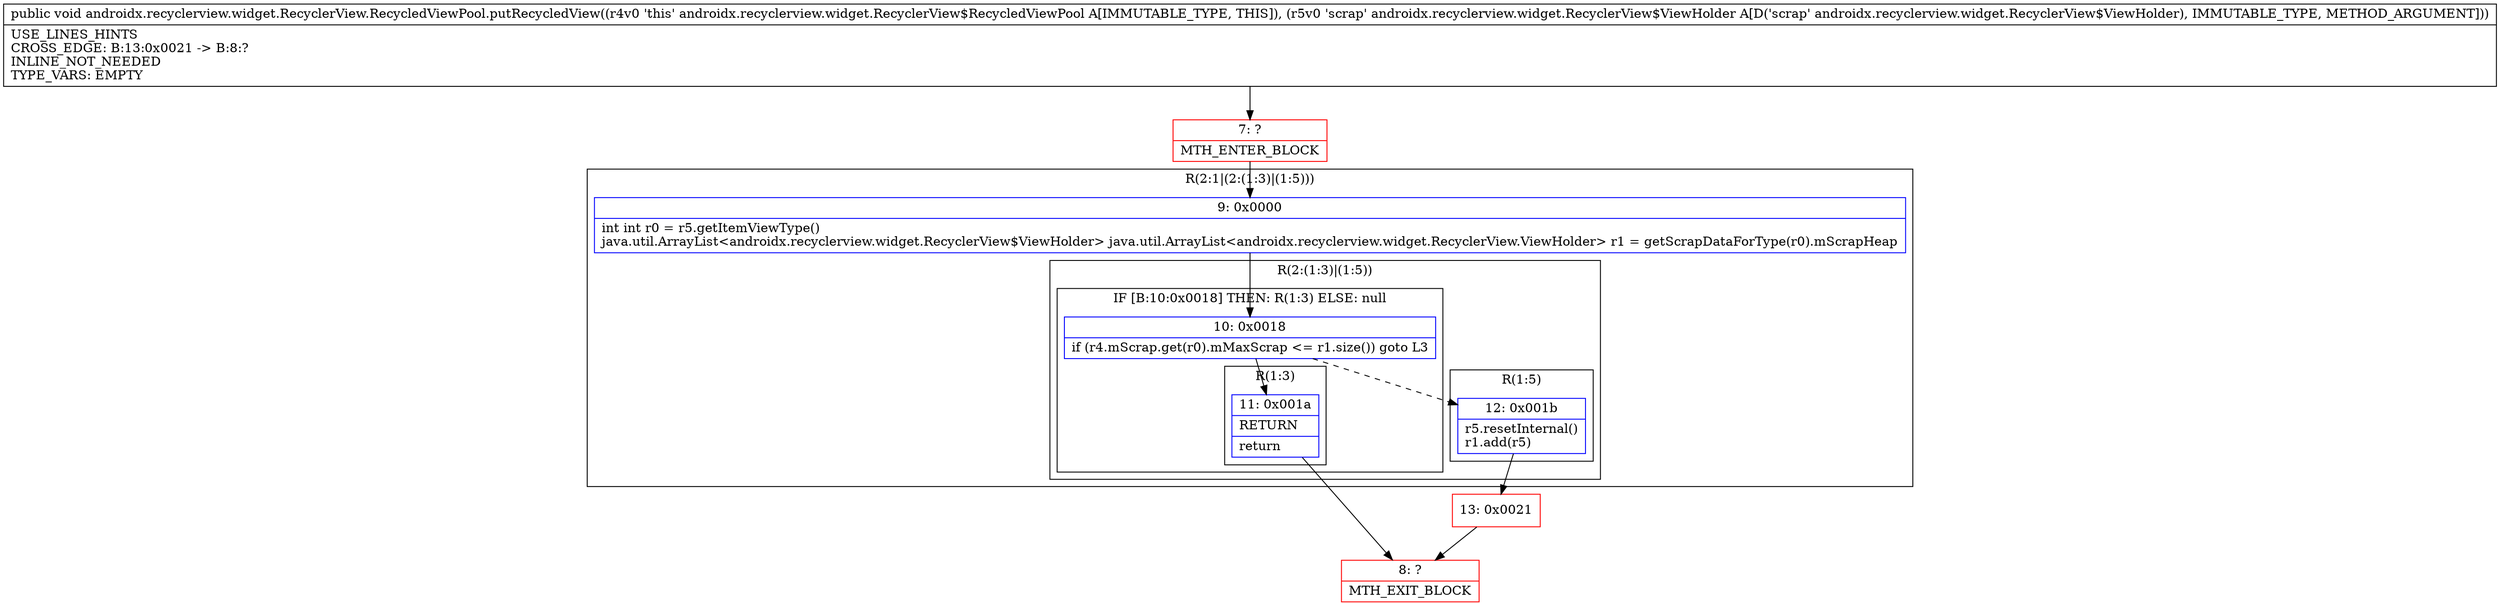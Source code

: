 digraph "CFG forandroidx.recyclerview.widget.RecyclerView.RecycledViewPool.putRecycledView(Landroidx\/recyclerview\/widget\/RecyclerView$ViewHolder;)V" {
subgraph cluster_Region_1131838086 {
label = "R(2:1|(2:(1:3)|(1:5)))";
node [shape=record,color=blue];
Node_9 [shape=record,label="{9\:\ 0x0000|int int r0 = r5.getItemViewType()\ljava.util.ArrayList\<androidx.recyclerview.widget.RecyclerView$ViewHolder\> java.util.ArrayList\<androidx.recyclerview.widget.RecyclerView.ViewHolder\> r1 = getScrapDataForType(r0).mScrapHeap\l}"];
subgraph cluster_Region_592216766 {
label = "R(2:(1:3)|(1:5))";
node [shape=record,color=blue];
subgraph cluster_IfRegion_919591499 {
label = "IF [B:10:0x0018] THEN: R(1:3) ELSE: null";
node [shape=record,color=blue];
Node_10 [shape=record,label="{10\:\ 0x0018|if (r4.mScrap.get(r0).mMaxScrap \<= r1.size()) goto L3\l}"];
subgraph cluster_Region_1471673837 {
label = "R(1:3)";
node [shape=record,color=blue];
Node_11 [shape=record,label="{11\:\ 0x001a|RETURN\l|return\l}"];
}
}
subgraph cluster_Region_1167625718 {
label = "R(1:5)";
node [shape=record,color=blue];
Node_12 [shape=record,label="{12\:\ 0x001b|r5.resetInternal()\lr1.add(r5)\l}"];
}
}
}
Node_7 [shape=record,color=red,label="{7\:\ ?|MTH_ENTER_BLOCK\l}"];
Node_8 [shape=record,color=red,label="{8\:\ ?|MTH_EXIT_BLOCK\l}"];
Node_13 [shape=record,color=red,label="{13\:\ 0x0021}"];
MethodNode[shape=record,label="{public void androidx.recyclerview.widget.RecyclerView.RecycledViewPool.putRecycledView((r4v0 'this' androidx.recyclerview.widget.RecyclerView$RecycledViewPool A[IMMUTABLE_TYPE, THIS]), (r5v0 'scrap' androidx.recyclerview.widget.RecyclerView$ViewHolder A[D('scrap' androidx.recyclerview.widget.RecyclerView$ViewHolder), IMMUTABLE_TYPE, METHOD_ARGUMENT]))  | USE_LINES_HINTS\lCROSS_EDGE: B:13:0x0021 \-\> B:8:?\lINLINE_NOT_NEEDED\lTYPE_VARS: EMPTY\l}"];
MethodNode -> Node_7;Node_9 -> Node_10;
Node_10 -> Node_11;
Node_10 -> Node_12[style=dashed];
Node_11 -> Node_8;
Node_12 -> Node_13;
Node_7 -> Node_9;
Node_13 -> Node_8;
}

